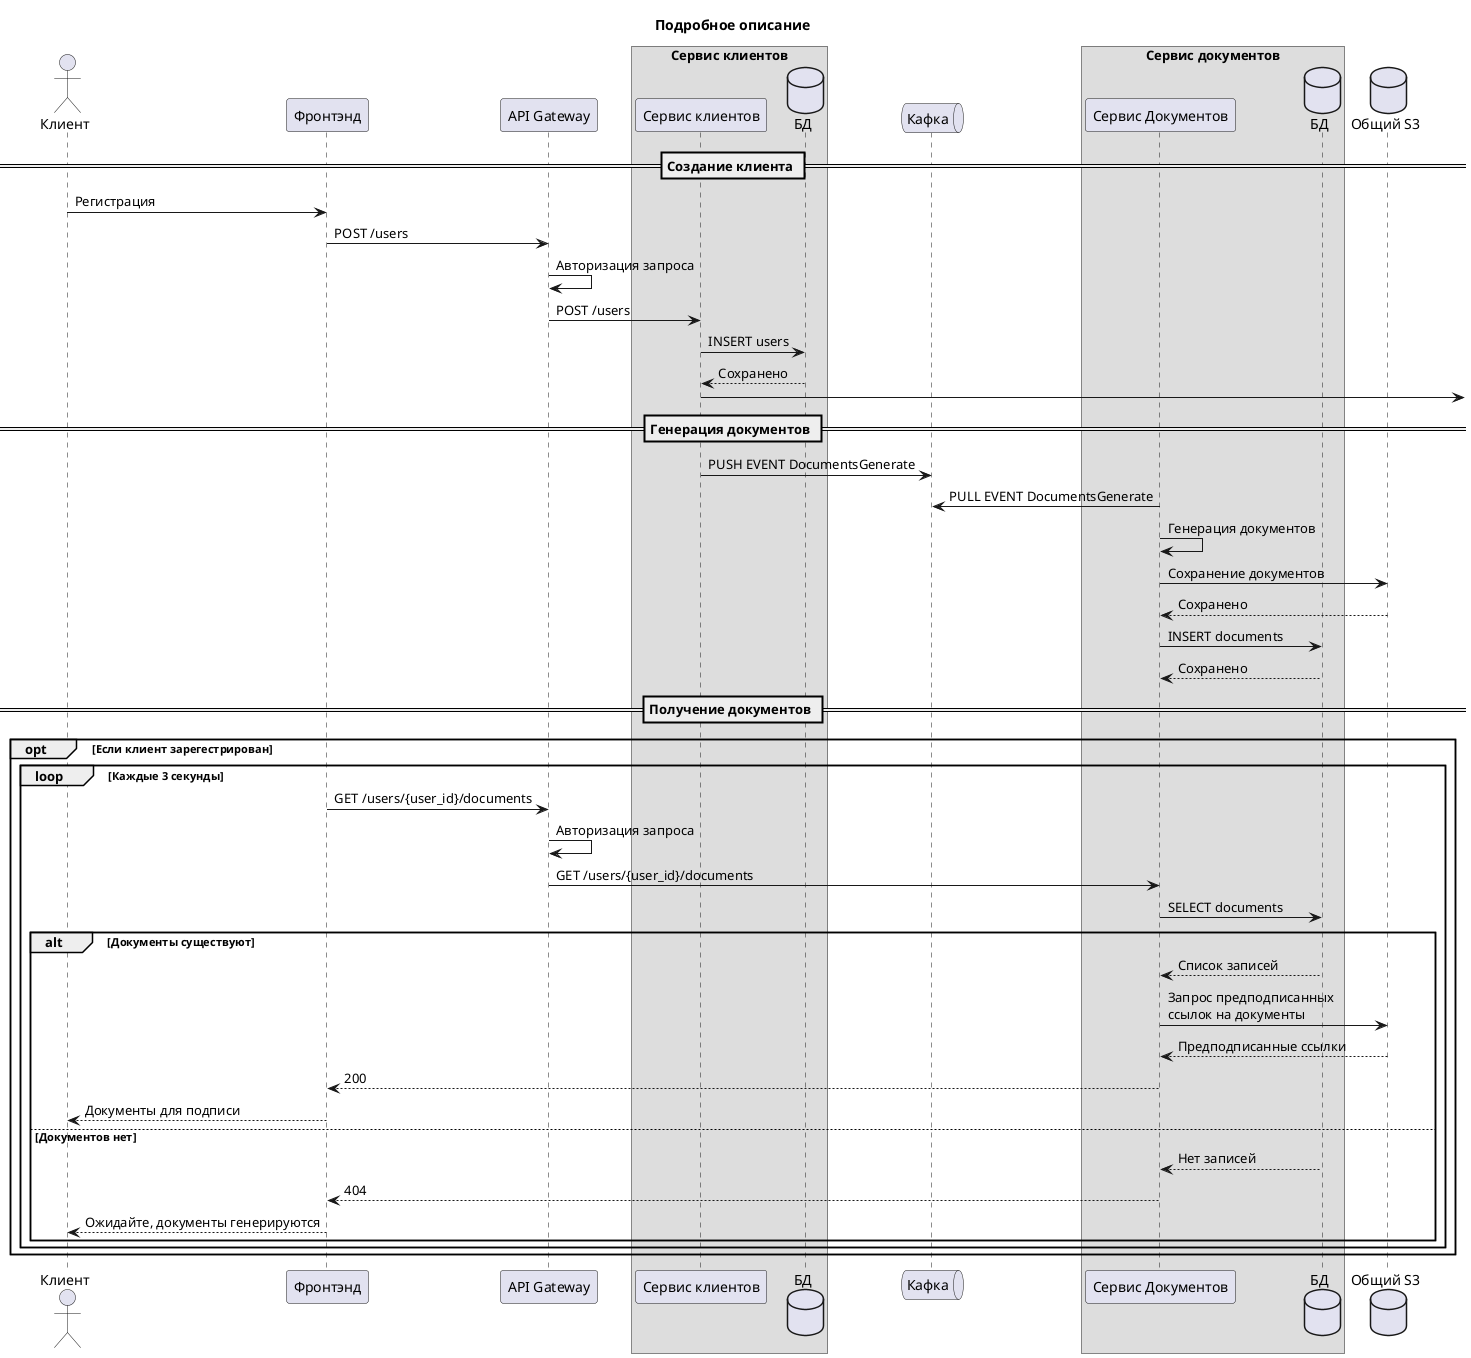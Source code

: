 @startuml Широкая диаграмма

title Подробное описание

'__ АКТОРЫ __
actor "Клиент" as Client
participant "Фронтэнд" as Frontend
participant "API Gateway" as API_Gateway
box "Сервис клиентов"
    participant "Сервис клиентов" as Service_Clients
    database "БД" as DB_Clients
end box
queue "Кафка" as Kafka
box "Сервис документов"
    participant "Сервис Документов" as Service_Documents
    database "БД" as DB_Documents
end box
database "Общий S3" as S3

'__ ВЗАИМОДЕЙСТВИЕ __
== Создание клиента ==
Client -> Frontend : Регистрация
Frontend -> API_Gateway : POST /users
API_Gateway -> API_Gateway : Авторизация запроса
API_Gateway -> Service_Clients: POST /users
Service_Clients-> DB_Clients : INSERT users
DB_Clients --> Service_Clients: Сохранено
Service_Clients-> 

== Генерация документов ==
Service_Clients-> Kafka : PUSH EVENT DocumentsGenerate
Service_Documents -> Kafka : PULL EVENT DocumentsGenerate
Service_Documents -> Service_Documents : Генерация документов
Service_Documents -> S3 : Сохранение документов
return Сохранено
Service_Documents -> DB_Documents : INSERT documents
return Сохранено


== Получение документов ==
opt Если клиент зарегестрирован
    loop Каждые 3 секунды
        Frontend -> API_Gateway : GET /users/{user_id}/documents
        API_Gateway -> API_Gateway : Авторизация запроса
        API_Gateway -> Service_Documents : GET /users/{user_id}/documents
        Service_Documents -> DB_Documents : SELECT documents
        alt Документы существуют
            DB_Documents --> Service_Documents : Список записей
            Service_Documents -> S3 : Запрос предподписанных \nссылок на документы
            S3 --> Service_Documents : Предподписанные ссылки
            Service_Documents --> Frontend : 200
            Frontend --> Client : Документы для подписи
        else Документов нет
            DB_Documents --> Service_Documents : Нет записей
            Service_Documents --> Frontend : 404
            Frontend --> Client : Ожидайте, документы генерируются
        end
    end
end

@enduml